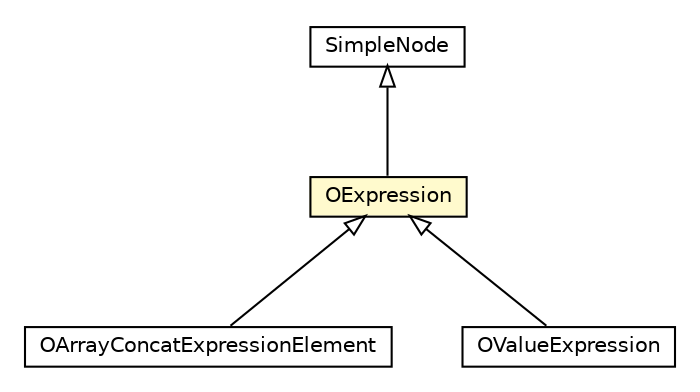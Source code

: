 #!/usr/local/bin/dot
#
# Class diagram 
# Generated by UMLGraph version R5_6-24-gf6e263 (http://www.umlgraph.org/)
#

digraph G {
	edge [fontname="Helvetica",fontsize=10,labelfontname="Helvetica",labelfontsize=10];
	node [fontname="Helvetica",fontsize=10,shape=plaintext];
	nodesep=0.25;
	ranksep=0.5;
	// com.orientechnologies.orient.core.sql.parser.OArrayConcatExpressionElement
	c3299507 [label=<<table title="com.orientechnologies.orient.core.sql.parser.OArrayConcatExpressionElement" border="0" cellborder="1" cellspacing="0" cellpadding="2" port="p" href="./OArrayConcatExpressionElement.html">
		<tr><td><table border="0" cellspacing="0" cellpadding="1">
<tr><td align="center" balign="center"> OArrayConcatExpressionElement </td></tr>
		</table></td></tr>
		</table>>, URL="./OArrayConcatExpressionElement.html", fontname="Helvetica", fontcolor="black", fontsize=10.0];
	// com.orientechnologies.orient.core.sql.parser.OValueExpression
	c3299508 [label=<<table title="com.orientechnologies.orient.core.sql.parser.OValueExpression" border="0" cellborder="1" cellspacing="0" cellpadding="2" port="p" href="./OValueExpression.html">
		<tr><td><table border="0" cellspacing="0" cellpadding="1">
<tr><td align="center" balign="center"> OValueExpression </td></tr>
		</table></td></tr>
		</table>>, URL="./OValueExpression.html", fontname="Helvetica", fontcolor="black", fontsize=10.0];
	// com.orientechnologies.orient.core.sql.parser.SimpleNode
	c3299617 [label=<<table title="com.orientechnologies.orient.core.sql.parser.SimpleNode" border="0" cellborder="1" cellspacing="0" cellpadding="2" port="p" href="./SimpleNode.html">
		<tr><td><table border="0" cellspacing="0" cellpadding="1">
<tr><td align="center" balign="center"> SimpleNode </td></tr>
		</table></td></tr>
		</table>>, URL="./SimpleNode.html", fontname="Helvetica", fontcolor="black", fontsize=10.0];
	// com.orientechnologies.orient.core.sql.parser.OExpression
	c3299678 [label=<<table title="com.orientechnologies.orient.core.sql.parser.OExpression" border="0" cellborder="1" cellspacing="0" cellpadding="2" port="p" bgcolor="lemonChiffon" href="./OExpression.html">
		<tr><td><table border="0" cellspacing="0" cellpadding="1">
<tr><td align="center" balign="center"> OExpression </td></tr>
		</table></td></tr>
		</table>>, URL="./OExpression.html", fontname="Helvetica", fontcolor="black", fontsize=10.0];
	//com.orientechnologies.orient.core.sql.parser.OArrayConcatExpressionElement extends com.orientechnologies.orient.core.sql.parser.OExpression
	c3299678:p -> c3299507:p [dir=back,arrowtail=empty];
	//com.orientechnologies.orient.core.sql.parser.OValueExpression extends com.orientechnologies.orient.core.sql.parser.OExpression
	c3299678:p -> c3299508:p [dir=back,arrowtail=empty];
	//com.orientechnologies.orient.core.sql.parser.OExpression extends com.orientechnologies.orient.core.sql.parser.SimpleNode
	c3299617:p -> c3299678:p [dir=back,arrowtail=empty];
}

